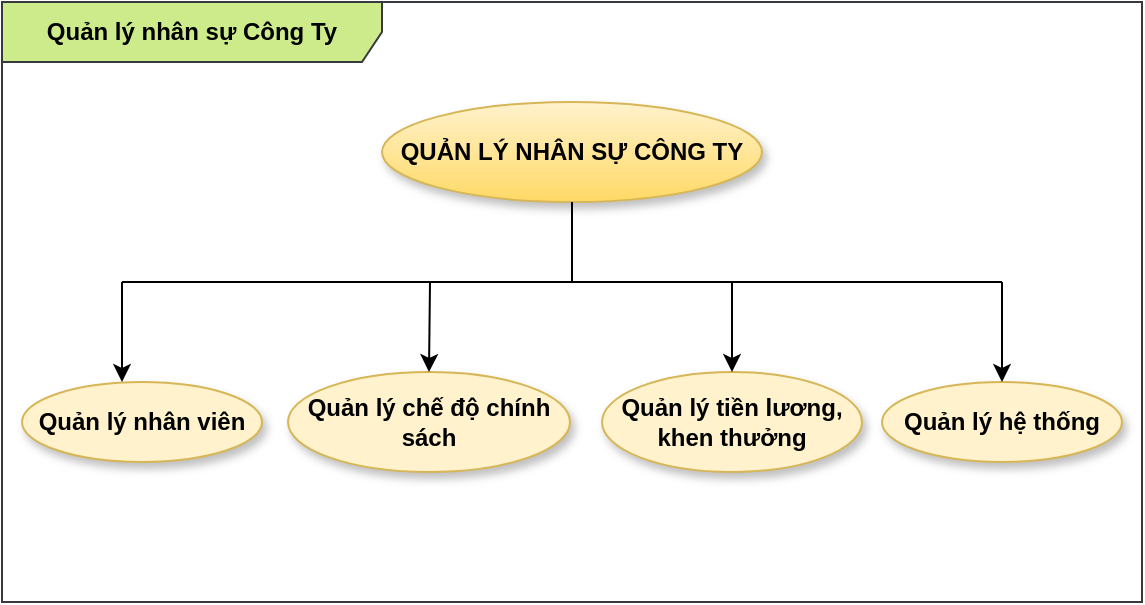 <mxfile version="20.6.0" type="github">
  <diagram id="JODqEMpE88gugYrYGY8W" name="Trang-1">
    <mxGraphModel dx="680" dy="413" grid="1" gridSize="10" guides="1" tooltips="1" connect="1" arrows="1" fold="1" page="1" pageScale="1" pageWidth="827" pageHeight="1169" math="0" shadow="0">
      <root>
        <mxCell id="0" />
        <mxCell id="1" parent="0" />
        <mxCell id="lxZn6DWTCoBXOgKpksJs-2" value="Quản lý nhân sự Công Ty" style="shape=umlFrame;whiteSpace=wrap;html=1;width=190;height=30;fillColor=#cdeb8b;strokeColor=#36393d;fontStyle=1;" vertex="1" parent="1">
          <mxGeometry x="200" y="60" width="570" height="300" as="geometry" />
        </mxCell>
        <mxCell id="lxZn6DWTCoBXOgKpksJs-3" value="QUẢN LÝ NHÂN SỰ CÔNG TY" style="ellipse;whiteSpace=wrap;html=1;fillColor=#fff2cc;strokeColor=#d6b656;fillStyle=auto;shadow=1;sketch=0;fontStyle=1;gradientColor=#ffd966;" vertex="1" parent="1">
          <mxGeometry x="390" y="110" width="190" height="50" as="geometry" />
        </mxCell>
        <mxCell id="lxZn6DWTCoBXOgKpksJs-4" value="Quản lý nhân viên" style="ellipse;whiteSpace=wrap;html=1;fillColor=#fff2cc;strokeColor=#d6b656;shadow=1;fontStyle=1" vertex="1" parent="1">
          <mxGeometry x="210" y="250" width="120" height="40" as="geometry" />
        </mxCell>
        <mxCell id="lxZn6DWTCoBXOgKpksJs-5" value="Quản lý chế độ chính sách" style="ellipse;whiteSpace=wrap;html=1;fontStyle=1;fillColor=#fff2cc;strokeColor=#d6b656;shadow=1;" vertex="1" parent="1">
          <mxGeometry x="343" y="245" width="141" height="50" as="geometry" />
        </mxCell>
        <mxCell id="lxZn6DWTCoBXOgKpksJs-6" value="Quản lý tiền lương,&lt;br&gt;khen thưởng" style="ellipse;whiteSpace=wrap;html=1;fontStyle=1;fillColor=#fff2cc;strokeColor=#d6b656;shadow=1;" vertex="1" parent="1">
          <mxGeometry x="500" y="245" width="130" height="50" as="geometry" />
        </mxCell>
        <mxCell id="lxZn6DWTCoBXOgKpksJs-7" value="Quản lý hệ thống" style="ellipse;whiteSpace=wrap;html=1;fontStyle=1;fillColor=#fff2cc;strokeColor=#d6b656;shadow=1;" vertex="1" parent="1">
          <mxGeometry x="640" y="250" width="120" height="40" as="geometry" />
        </mxCell>
        <mxCell id="lxZn6DWTCoBXOgKpksJs-14" value="" style="endArrow=none;html=1;rounded=0;" edge="1" parent="1">
          <mxGeometry width="50" height="50" relative="1" as="geometry">
            <mxPoint x="260" y="200" as="sourcePoint" />
            <mxPoint x="700" y="200" as="targetPoint" />
          </mxGeometry>
        </mxCell>
        <mxCell id="lxZn6DWTCoBXOgKpksJs-15" value="" style="endArrow=classic;html=1;rounded=0;" edge="1" parent="1">
          <mxGeometry width="50" height="50" relative="1" as="geometry">
            <mxPoint x="260" y="200" as="sourcePoint" />
            <mxPoint x="260" y="250" as="targetPoint" />
          </mxGeometry>
        </mxCell>
        <mxCell id="lxZn6DWTCoBXOgKpksJs-16" value="" style="endArrow=classic;html=1;rounded=0;entryX=0.5;entryY=0;entryDx=0;entryDy=0;" edge="1" parent="1" target="lxZn6DWTCoBXOgKpksJs-5">
          <mxGeometry width="50" height="50" relative="1" as="geometry">
            <mxPoint x="414" y="200" as="sourcePoint" />
            <mxPoint x="420" y="240" as="targetPoint" />
          </mxGeometry>
        </mxCell>
        <mxCell id="lxZn6DWTCoBXOgKpksJs-17" value="" style="endArrow=classic;html=1;rounded=0;entryX=0.5;entryY=0;entryDx=0;entryDy=0;" edge="1" parent="1" target="lxZn6DWTCoBXOgKpksJs-6">
          <mxGeometry width="50" height="50" relative="1" as="geometry">
            <mxPoint x="565" y="200" as="sourcePoint" />
            <mxPoint x="460" y="230" as="targetPoint" />
          </mxGeometry>
        </mxCell>
        <mxCell id="lxZn6DWTCoBXOgKpksJs-18" value="" style="endArrow=classic;html=1;rounded=0;entryX=0.5;entryY=0;entryDx=0;entryDy=0;" edge="1" parent="1" target="lxZn6DWTCoBXOgKpksJs-7">
          <mxGeometry width="50" height="50" relative="1" as="geometry">
            <mxPoint x="700" y="200" as="sourcePoint" />
            <mxPoint x="460" y="230" as="targetPoint" />
          </mxGeometry>
        </mxCell>
        <mxCell id="lxZn6DWTCoBXOgKpksJs-19" value="" style="endArrow=none;html=1;rounded=0;exitX=0.5;exitY=1;exitDx=0;exitDy=0;" edge="1" parent="1" source="lxZn6DWTCoBXOgKpksJs-3">
          <mxGeometry width="50" height="50" relative="1" as="geometry">
            <mxPoint x="410" y="280" as="sourcePoint" />
            <mxPoint x="485" y="200" as="targetPoint" />
          </mxGeometry>
        </mxCell>
      </root>
    </mxGraphModel>
  </diagram>
</mxfile>
